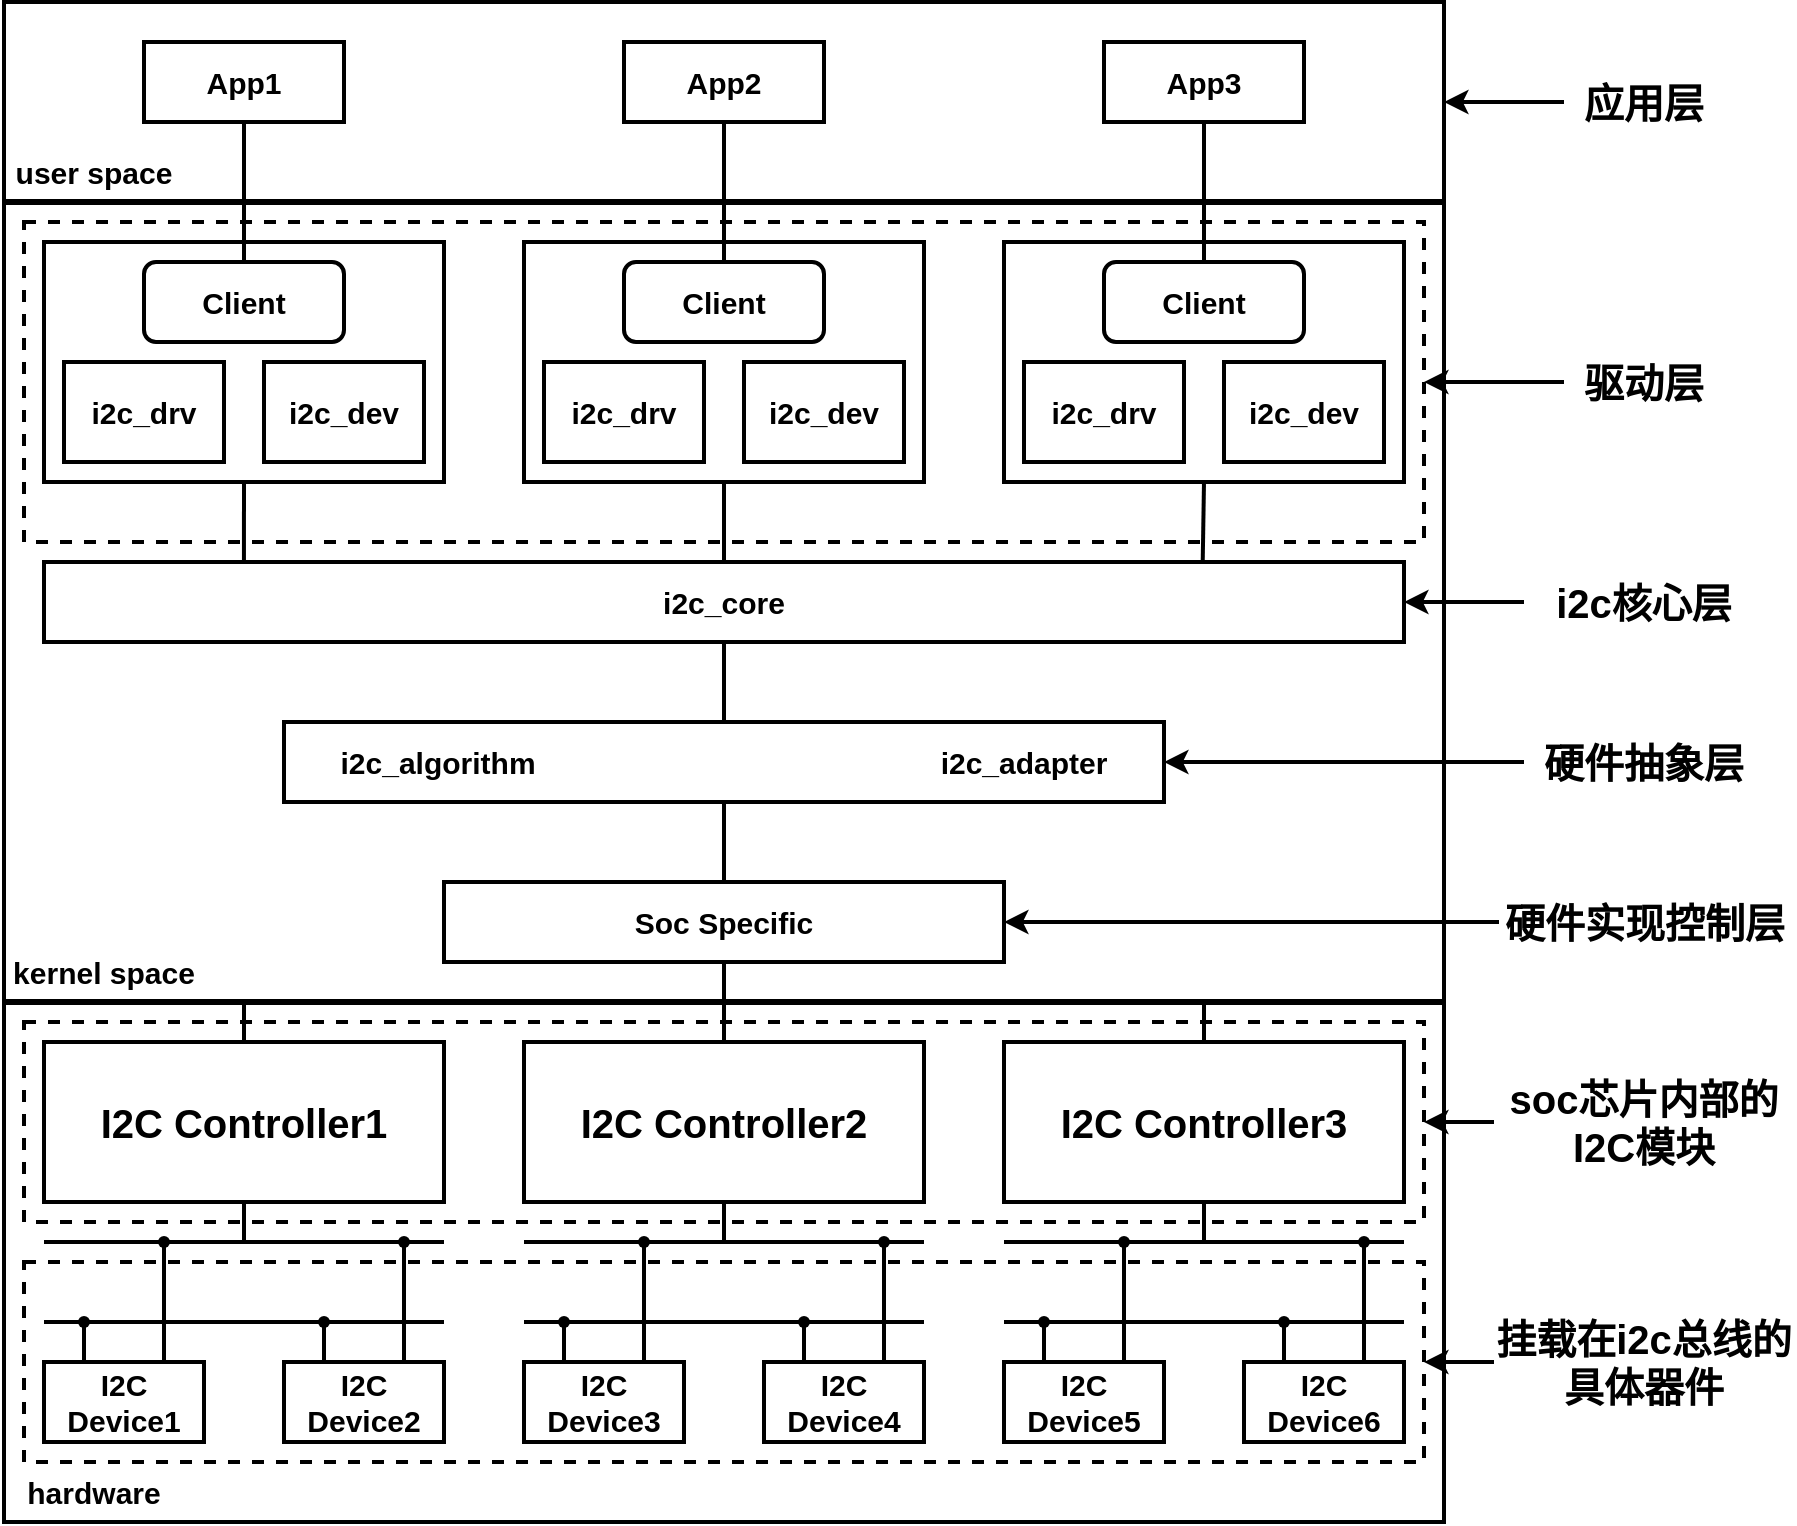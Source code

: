 <mxfile>
    <diagram id="TQsavpC0Fd3S4abRPh8f" name="第 1 页">
        <mxGraphModel dx="1479" dy="547" grid="1" gridSize="10" guides="1" tooltips="1" connect="1" arrows="1" fold="1" page="1" pageScale="1" pageWidth="980" pageHeight="1390" math="0" shadow="0">
            <root>
                <object label="" id="0">
                    <mxCell/>
                </object>
                <mxCell id="1" parent="0"/>
                <mxCell id="203" value="" style="rounded=0;whiteSpace=wrap;html=1;fontSize=15;strokeWidth=2;" vertex="1" parent="1">
                    <mxGeometry x="20" y="550" width="720" height="260" as="geometry"/>
                </mxCell>
                <mxCell id="236" value="" style="rounded=0;whiteSpace=wrap;html=1;dashed=1;fontSize=20;strokeWidth=2;" vertex="1" parent="1">
                    <mxGeometry x="30" y="680" width="700" height="100" as="geometry"/>
                </mxCell>
                <mxCell id="234" value="" style="rounded=0;whiteSpace=wrap;html=1;dashed=1;fontSize=20;strokeWidth=2;" vertex="1" parent="1">
                    <mxGeometry x="30" y="560" width="700" height="100" as="geometry"/>
                </mxCell>
                <mxCell id="202" value="" style="rounded=0;whiteSpace=wrap;html=1;fontSize=15;strokeWidth=2;" vertex="1" parent="1">
                    <mxGeometry x="20" y="150" width="720" height="400" as="geometry"/>
                </mxCell>
                <mxCell id="226" value="" style="rounded=0;whiteSpace=wrap;html=1;dashed=1;fontSize=20;strokeWidth=2;" vertex="1" parent="1">
                    <mxGeometry x="30" y="160" width="700" height="160" as="geometry"/>
                </mxCell>
                <mxCell id="201" value="" style="rounded=0;whiteSpace=wrap;html=1;fontSize=15;strokeWidth=2;" vertex="1" parent="1">
                    <mxGeometry x="20" y="50" width="720" height="100" as="geometry"/>
                </mxCell>
                <mxCell id="109" value="App1" style="rounded=0;whiteSpace=wrap;html=1;strokeWidth=2;fontSize=15;fontStyle=1" vertex="1" parent="1">
                    <mxGeometry x="90" y="70" width="100" height="40" as="geometry"/>
                </mxCell>
                <mxCell id="110" value="" style="rounded=0;whiteSpace=wrap;html=1;fontSize=15;strokeWidth=2;" vertex="1" parent="1">
                    <mxGeometry x="40" y="170" width="200" height="120" as="geometry"/>
                </mxCell>
                <mxCell id="111" value="i2c_drv" style="rounded=0;whiteSpace=wrap;html=1;strokeWidth=2;fontSize=15;fontStyle=1" vertex="1" parent="1">
                    <mxGeometry x="50" y="230" width="80" height="50" as="geometry"/>
                </mxCell>
                <mxCell id="112" value="i2c_dev" style="rounded=0;whiteSpace=wrap;html=1;strokeWidth=2;fontSize=15;fontStyle=1" vertex="1" parent="1">
                    <mxGeometry x="150" y="230" width="80" height="50" as="geometry"/>
                </mxCell>
                <mxCell id="113" value="Client" style="rounded=1;whiteSpace=wrap;html=1;fontSize=15;strokeWidth=2;fontStyle=1" vertex="1" parent="1">
                    <mxGeometry x="90" y="180" width="100" height="40" as="geometry"/>
                </mxCell>
                <mxCell id="114" value="" style="endArrow=none;html=1;fontSize=15;entryX=0.5;entryY=1;entryDx=0;entryDy=0;exitX=0.5;exitY=0;exitDx=0;exitDy=0;strokeWidth=2;" edge="1" parent="1" source="113" target="109">
                    <mxGeometry width="50" height="50" relative="1" as="geometry">
                        <mxPoint x="150" y="190" as="sourcePoint"/>
                        <mxPoint x="200" y="140" as="targetPoint"/>
                    </mxGeometry>
                </mxCell>
                <mxCell id="115" value="App2" style="rounded=0;whiteSpace=wrap;html=1;strokeWidth=2;fontSize=15;fontStyle=1" vertex="1" parent="1">
                    <mxGeometry x="330" y="70" width="100" height="40" as="geometry"/>
                </mxCell>
                <mxCell id="116" value="" style="rounded=0;whiteSpace=wrap;html=1;fontSize=15;strokeWidth=2;" vertex="1" parent="1">
                    <mxGeometry x="280" y="170" width="200" height="120" as="geometry"/>
                </mxCell>
                <mxCell id="117" value="i2c_drv" style="rounded=0;whiteSpace=wrap;html=1;strokeWidth=2;fontSize=15;fontStyle=1" vertex="1" parent="1">
                    <mxGeometry x="290" y="230" width="80" height="50" as="geometry"/>
                </mxCell>
                <mxCell id="118" value="i2c_dev" style="rounded=0;whiteSpace=wrap;html=1;strokeWidth=2;fontSize=15;fontStyle=1" vertex="1" parent="1">
                    <mxGeometry x="390" y="230" width="80" height="50" as="geometry"/>
                </mxCell>
                <mxCell id="119" value="Client" style="rounded=1;whiteSpace=wrap;html=1;fontSize=15;strokeWidth=2;fontStyle=1" vertex="1" parent="1">
                    <mxGeometry x="330" y="180" width="100" height="40" as="geometry"/>
                </mxCell>
                <mxCell id="120" value="" style="endArrow=none;html=1;fontSize=15;entryX=0.5;entryY=1;entryDx=0;entryDy=0;exitX=0.5;exitY=0;exitDx=0;exitDy=0;strokeWidth=2;" edge="1" parent="1" source="119" target="115">
                    <mxGeometry width="50" height="50" relative="1" as="geometry">
                        <mxPoint x="390" y="190" as="sourcePoint"/>
                        <mxPoint x="440" y="140" as="targetPoint"/>
                    </mxGeometry>
                </mxCell>
                <mxCell id="121" value="App3" style="rounded=0;whiteSpace=wrap;html=1;strokeWidth=2;fontSize=15;fontStyle=1" vertex="1" parent="1">
                    <mxGeometry x="570" y="70" width="100" height="40" as="geometry"/>
                </mxCell>
                <mxCell id="122" value="" style="rounded=0;whiteSpace=wrap;html=1;fontSize=15;strokeWidth=2;" vertex="1" parent="1">
                    <mxGeometry x="520" y="170" width="200" height="120" as="geometry"/>
                </mxCell>
                <mxCell id="123" value="i2c_drv" style="rounded=0;whiteSpace=wrap;html=1;strokeWidth=2;fontSize=15;fontStyle=1" vertex="1" parent="1">
                    <mxGeometry x="530" y="230" width="80" height="50" as="geometry"/>
                </mxCell>
                <mxCell id="124" value="i2c_dev" style="rounded=0;whiteSpace=wrap;html=1;strokeWidth=2;fontSize=15;fontStyle=1" vertex="1" parent="1">
                    <mxGeometry x="630" y="230" width="80" height="50" as="geometry"/>
                </mxCell>
                <mxCell id="125" value="Client" style="rounded=1;whiteSpace=wrap;html=1;fontSize=15;strokeWidth=2;fontStyle=1" vertex="1" parent="1">
                    <mxGeometry x="570" y="180" width="100" height="40" as="geometry"/>
                </mxCell>
                <mxCell id="126" value="" style="endArrow=none;html=1;fontSize=15;entryX=0.5;entryY=1;entryDx=0;entryDy=0;exitX=0.5;exitY=0;exitDx=0;exitDy=0;strokeWidth=2;" edge="1" parent="1" source="125" target="121">
                    <mxGeometry width="50" height="50" relative="1" as="geometry">
                        <mxPoint x="630" y="190" as="sourcePoint"/>
                        <mxPoint x="680" y="140" as="targetPoint"/>
                    </mxGeometry>
                </mxCell>
                <mxCell id="127" value="&lt;b&gt;i2c_core&lt;/b&gt;" style="rounded=0;whiteSpace=wrap;html=1;fontSize=15;strokeWidth=2;" vertex="1" parent="1">
                    <mxGeometry x="40" y="330" width="680" height="40" as="geometry"/>
                </mxCell>
                <mxCell id="128" value="" style="endArrow=none;html=1;fontSize=15;strokeWidth=2;entryX=0.5;entryY=1;entryDx=0;entryDy=0;exitX=0.147;exitY=0.004;exitDx=0;exitDy=0;exitPerimeter=0;" edge="1" parent="1" source="127" target="110">
                    <mxGeometry width="50" height="50" relative="1" as="geometry">
                        <mxPoint x="210" y="290" as="sourcePoint"/>
                        <mxPoint x="260" y="240" as="targetPoint"/>
                    </mxGeometry>
                </mxCell>
                <mxCell id="129" value="" style="endArrow=none;html=1;fontSize=15;strokeWidth=2;entryX=0.5;entryY=1;entryDx=0;entryDy=0;exitX=0.5;exitY=0;exitDx=0;exitDy=0;" edge="1" parent="1" source="127" target="116">
                    <mxGeometry width="50" height="50" relative="1" as="geometry">
                        <mxPoint x="149.96" y="340.16" as="sourcePoint"/>
                        <mxPoint x="150" y="300" as="targetPoint"/>
                    </mxGeometry>
                </mxCell>
                <mxCell id="130" value="" style="endArrow=none;html=1;fontSize=15;strokeWidth=2;entryX=0.5;entryY=1;entryDx=0;entryDy=0;exitX=0.852;exitY=0.004;exitDx=0;exitDy=0;exitPerimeter=0;" edge="1" parent="1" source="127" target="122">
                    <mxGeometry width="50" height="50" relative="1" as="geometry">
                        <mxPoint x="390" y="340" as="sourcePoint"/>
                        <mxPoint x="390" y="300" as="targetPoint"/>
                    </mxGeometry>
                </mxCell>
                <mxCell id="132" value="&lt;b&gt;i2c_algorithm&lt;span style=&quot;white-space: pre&quot;&gt;&#9;&lt;/span&gt;&lt;span style=&quot;white-space: pre&quot;&gt;&#9;&lt;/span&gt;&lt;span style=&quot;white-space: pre&quot;&gt;&#9;&lt;/span&gt;&lt;span style=&quot;white-space: pre&quot;&gt;&#9;&lt;/span&gt;&lt;span style=&quot;white-space: pre&quot;&gt;&#9;&lt;/span&gt;&lt;span style=&quot;white-space: pre&quot;&gt;&#9;&lt;/span&gt;&lt;span style=&quot;white-space: pre&quot;&gt;&#9;&lt;/span&gt;i2c_adapter&lt;/b&gt;" style="rounded=0;whiteSpace=wrap;html=1;fontSize=15;strokeWidth=2;" vertex="1" parent="1">
                    <mxGeometry x="160" y="410" width="440" height="40" as="geometry"/>
                </mxCell>
                <mxCell id="133" value="" style="endArrow=none;html=1;fontSize=15;strokeWidth=2;entryX=0.5;entryY=1;entryDx=0;entryDy=0;exitX=0.5;exitY=0;exitDx=0;exitDy=0;" edge="1" parent="1" source="132" target="127">
                    <mxGeometry width="50" height="50" relative="1" as="geometry">
                        <mxPoint x="390" y="340" as="sourcePoint"/>
                        <mxPoint x="390" y="300" as="targetPoint"/>
                    </mxGeometry>
                </mxCell>
                <mxCell id="134" value="Soc Specific" style="rounded=0;whiteSpace=wrap;html=1;fontSize=15;strokeWidth=2;fontStyle=1" vertex="1" parent="1">
                    <mxGeometry x="240" y="490" width="280" height="40" as="geometry"/>
                </mxCell>
                <mxCell id="135" value="&lt;b&gt;&lt;font style=&quot;font-size: 20px&quot;&gt;I2C Controller1&lt;/font&gt;&lt;/b&gt;" style="rounded=0;whiteSpace=wrap;html=1;fontSize=15;strokeWidth=2;align=center;" vertex="1" parent="1">
                    <mxGeometry x="40" y="570" width="200" height="80" as="geometry"/>
                </mxCell>
                <mxCell id="137" value="" style="endArrow=none;html=1;fontSize=20;strokeWidth=2;entryX=0.5;entryY=1;entryDx=0;entryDy=0;exitX=0.5;exitY=0;exitDx=0;exitDy=0;rounded=0;" edge="1" parent="1" source="135" target="134">
                    <mxGeometry width="50" height="50" relative="1" as="geometry">
                        <mxPoint x="300" y="630" as="sourcePoint"/>
                        <mxPoint x="350" y="580" as="targetPoint"/>
                        <Array as="points">
                            <mxPoint x="140" y="550"/>
                            <mxPoint x="380" y="550"/>
                        </Array>
                    </mxGeometry>
                </mxCell>
                <mxCell id="139" value="&lt;font style=&quot;font-size: 15px&quot;&gt;I2C Device2&lt;/font&gt;" style="rounded=0;whiteSpace=wrap;html=1;fontSize=15;strokeWidth=2;fontStyle=1" vertex="1" parent="1">
                    <mxGeometry x="160" y="730" width="80" height="40" as="geometry"/>
                </mxCell>
                <mxCell id="140" value="" style="endArrow=none;html=1;rounded=0;fontSize=15;strokeWidth=2;startArrow=none;" edge="1" parent="1" source="154">
                    <mxGeometry width="50" height="50" relative="1" as="geometry">
                        <mxPoint x="40" y="670" as="sourcePoint"/>
                        <mxPoint x="240" y="670" as="targetPoint"/>
                    </mxGeometry>
                </mxCell>
                <mxCell id="141" value="" style="endArrow=none;html=1;rounded=0;fontSize=15;strokeWidth=2;startArrow=none;" edge="1" parent="1" source="152">
                    <mxGeometry width="50" height="50" relative="1" as="geometry">
                        <mxPoint x="40" y="710" as="sourcePoint"/>
                        <mxPoint x="240" y="710" as="targetPoint"/>
                    </mxGeometry>
                </mxCell>
                <mxCell id="144" value="" style="endArrow=none;html=1;rounded=0;fontSize=15;strokeWidth=2;exitX=0.75;exitY=0;exitDx=0;exitDy=0;" edge="1" parent="1" source="139">
                    <mxGeometry width="50" height="50" relative="1" as="geometry">
                        <mxPoint x="100" y="740" as="sourcePoint"/>
                        <mxPoint x="220" y="670" as="targetPoint"/>
                    </mxGeometry>
                </mxCell>
                <mxCell id="145" value="" style="endArrow=none;html=1;rounded=0;fontSize=15;strokeWidth=2;exitX=0.25;exitY=0;exitDx=0;exitDy=0;" edge="1" parent="1" source="139">
                    <mxGeometry width="50" height="50" relative="1" as="geometry">
                        <mxPoint x="40" y="740" as="sourcePoint"/>
                        <mxPoint x="180" y="710" as="targetPoint"/>
                    </mxGeometry>
                </mxCell>
                <mxCell id="146" value="&lt;font style=&quot;font-size: 15px;&quot;&gt;I2C Device1&lt;/font&gt;" style="rounded=0;whiteSpace=wrap;html=1;fontSize=15;strokeWidth=2;fontStyle=1" vertex="1" parent="1">
                    <mxGeometry x="40" y="730" width="80" height="40" as="geometry"/>
                </mxCell>
                <mxCell id="147" value="" style="endArrow=none;html=1;rounded=0;fontSize=15;strokeWidth=2;exitX=0.75;exitY=0;exitDx=0;exitDy=0;" edge="1" parent="1" source="146">
                    <mxGeometry width="50" height="50" relative="1" as="geometry">
                        <mxPoint x="-20" y="740" as="sourcePoint"/>
                        <mxPoint x="100" y="670" as="targetPoint"/>
                    </mxGeometry>
                </mxCell>
                <mxCell id="148" value="" style="endArrow=none;html=1;rounded=0;fontSize=15;strokeWidth=2;exitX=0.25;exitY=0;exitDx=0;exitDy=0;" edge="1" parent="1" source="146">
                    <mxGeometry width="50" height="50" relative="1" as="geometry">
                        <mxPoint x="-80" y="740" as="sourcePoint"/>
                        <mxPoint x="60" y="710" as="targetPoint"/>
                    </mxGeometry>
                </mxCell>
                <mxCell id="149" value="" style="shape=waypoint;sketch=0;fillStyle=solid;size=6;pointerEvents=1;points=[];fillColor=none;resizable=0;rotatable=0;perimeter=centerPerimeter;snapToPoint=1;fontSize=15;strokeWidth=1;" vertex="1" parent="1">
                    <mxGeometry x="80" y="650" width="40" height="40" as="geometry"/>
                </mxCell>
                <mxCell id="150" value="" style="endArrow=none;html=1;rounded=0;fontSize=15;strokeWidth=2;" edge="1" parent="1" target="149">
                    <mxGeometry width="50" height="50" relative="1" as="geometry">
                        <mxPoint x="40" y="670" as="sourcePoint"/>
                        <mxPoint x="240" y="670" as="targetPoint"/>
                    </mxGeometry>
                </mxCell>
                <mxCell id="151" value="" style="shape=waypoint;sketch=0;fillStyle=solid;size=6;pointerEvents=1;points=[];fillColor=none;resizable=0;rotatable=0;perimeter=centerPerimeter;snapToPoint=1;fontSize=15;strokeWidth=1;" vertex="1" parent="1">
                    <mxGeometry x="40" y="690" width="40" height="40" as="geometry"/>
                </mxCell>
                <mxCell id="152" value="" style="shape=waypoint;sketch=0;fillStyle=solid;size=6;pointerEvents=1;points=[];fillColor=none;resizable=0;rotatable=0;perimeter=centerPerimeter;snapToPoint=1;fontSize=15;strokeWidth=1;" vertex="1" parent="1">
                    <mxGeometry x="160" y="690" width="40" height="40" as="geometry"/>
                </mxCell>
                <mxCell id="153" value="" style="endArrow=none;html=1;rounded=0;fontSize=15;strokeWidth=2;" edge="1" parent="1" target="152">
                    <mxGeometry width="50" height="50" relative="1" as="geometry">
                        <mxPoint x="40" y="710" as="sourcePoint"/>
                        <mxPoint x="240" y="710" as="targetPoint"/>
                    </mxGeometry>
                </mxCell>
                <mxCell id="154" value="" style="shape=waypoint;sketch=0;fillStyle=solid;size=6;pointerEvents=1;points=[];fillColor=none;resizable=0;rotatable=0;perimeter=centerPerimeter;snapToPoint=1;fontSize=15;strokeWidth=1;" vertex="1" parent="1">
                    <mxGeometry x="200" y="650" width="40" height="40" as="geometry"/>
                </mxCell>
                <mxCell id="155" value="" style="endArrow=none;html=1;rounded=0;fontSize=15;strokeWidth=2;startArrow=none;" edge="1" parent="1" source="149" target="154">
                    <mxGeometry width="50" height="50" relative="1" as="geometry">
                        <mxPoint x="100" y="670" as="sourcePoint"/>
                        <mxPoint x="240" y="670" as="targetPoint"/>
                    </mxGeometry>
                </mxCell>
                <mxCell id="156" value="" style="endArrow=none;html=1;rounded=0;fontSize=15;strokeWidth=2;entryX=0.5;entryY=1;entryDx=0;entryDy=0;" edge="1" parent="1" target="135">
                    <mxGeometry width="50" height="50" relative="1" as="geometry">
                        <mxPoint x="140" y="670" as="sourcePoint"/>
                        <mxPoint x="170" y="640" as="targetPoint"/>
                    </mxGeometry>
                </mxCell>
                <mxCell id="157" value="&lt;b&gt;&lt;font style=&quot;font-size: 20px&quot;&gt;I2C Controller3&lt;/font&gt;&lt;/b&gt;" style="rounded=0;whiteSpace=wrap;html=1;fontSize=15;strokeWidth=2;align=center;" vertex="1" parent="1">
                    <mxGeometry x="520" y="570" width="200" height="80" as="geometry"/>
                </mxCell>
                <mxCell id="158" value="&lt;font style=&quot;font-size: 15px&quot;&gt;I2C Device6&lt;/font&gt;" style="rounded=0;whiteSpace=wrap;html=1;fontSize=15;strokeWidth=2;fontStyle=1" vertex="1" parent="1">
                    <mxGeometry x="640" y="730" width="80" height="40" as="geometry"/>
                </mxCell>
                <mxCell id="159" value="" style="endArrow=none;html=1;rounded=0;fontSize=15;strokeWidth=2;startArrow=none;" edge="1" parent="1" source="171">
                    <mxGeometry width="50" height="50" relative="1" as="geometry">
                        <mxPoint x="520" y="670" as="sourcePoint"/>
                        <mxPoint x="720" y="670" as="targetPoint"/>
                    </mxGeometry>
                </mxCell>
                <mxCell id="160" value="" style="endArrow=none;html=1;rounded=0;fontSize=15;strokeWidth=2;startArrow=none;" edge="1" parent="1" source="169">
                    <mxGeometry width="50" height="50" relative="1" as="geometry">
                        <mxPoint x="520" y="710" as="sourcePoint"/>
                        <mxPoint x="720" y="710" as="targetPoint"/>
                    </mxGeometry>
                </mxCell>
                <mxCell id="161" value="" style="endArrow=none;html=1;rounded=0;fontSize=15;strokeWidth=2;exitX=0.75;exitY=0;exitDx=0;exitDy=0;" edge="1" parent="1" source="158">
                    <mxGeometry width="50" height="50" relative="1" as="geometry">
                        <mxPoint x="580" y="740" as="sourcePoint"/>
                        <mxPoint x="700" y="670" as="targetPoint"/>
                    </mxGeometry>
                </mxCell>
                <mxCell id="162" value="" style="endArrow=none;html=1;rounded=0;fontSize=15;strokeWidth=2;exitX=0.25;exitY=0;exitDx=0;exitDy=0;" edge="1" parent="1" source="158">
                    <mxGeometry width="50" height="50" relative="1" as="geometry">
                        <mxPoint x="520" y="740" as="sourcePoint"/>
                        <mxPoint x="660" y="710" as="targetPoint"/>
                    </mxGeometry>
                </mxCell>
                <mxCell id="163" value="&lt;font style=&quot;font-size: 15px&quot;&gt;I2C Device5&lt;/font&gt;" style="rounded=0;whiteSpace=wrap;html=1;fontSize=15;strokeWidth=2;fontStyle=1" vertex="1" parent="1">
                    <mxGeometry x="520" y="730" width="80" height="40" as="geometry"/>
                </mxCell>
                <mxCell id="164" value="" style="endArrow=none;html=1;rounded=0;fontSize=15;strokeWidth=2;exitX=0.75;exitY=0;exitDx=0;exitDy=0;" edge="1" parent="1" source="163">
                    <mxGeometry width="50" height="50" relative="1" as="geometry">
                        <mxPoint x="460" y="740" as="sourcePoint"/>
                        <mxPoint x="580" y="670" as="targetPoint"/>
                    </mxGeometry>
                </mxCell>
                <mxCell id="165" value="" style="endArrow=none;html=1;rounded=0;fontSize=15;strokeWidth=2;exitX=0.25;exitY=0;exitDx=0;exitDy=0;" edge="1" parent="1" source="163">
                    <mxGeometry width="50" height="50" relative="1" as="geometry">
                        <mxPoint x="400" y="740" as="sourcePoint"/>
                        <mxPoint x="540" y="710" as="targetPoint"/>
                    </mxGeometry>
                </mxCell>
                <mxCell id="166" value="" style="shape=waypoint;sketch=0;fillStyle=solid;size=6;pointerEvents=1;points=[];fillColor=none;resizable=0;rotatable=0;perimeter=centerPerimeter;snapToPoint=1;fontSize=15;strokeWidth=1;" vertex="1" parent="1">
                    <mxGeometry x="560" y="650" width="40" height="40" as="geometry"/>
                </mxCell>
                <mxCell id="167" value="" style="endArrow=none;html=1;rounded=0;fontSize=15;strokeWidth=2;" edge="1" parent="1" target="166">
                    <mxGeometry width="50" height="50" relative="1" as="geometry">
                        <mxPoint x="520" y="670" as="sourcePoint"/>
                        <mxPoint x="720" y="670" as="targetPoint"/>
                    </mxGeometry>
                </mxCell>
                <mxCell id="168" value="" style="shape=waypoint;sketch=0;fillStyle=solid;size=6;pointerEvents=1;points=[];fillColor=none;resizable=0;rotatable=0;perimeter=centerPerimeter;snapToPoint=1;fontSize=15;strokeWidth=1;" vertex="1" parent="1">
                    <mxGeometry x="520" y="690" width="40" height="40" as="geometry"/>
                </mxCell>
                <mxCell id="169" value="" style="shape=waypoint;sketch=0;fillStyle=solid;size=6;pointerEvents=1;points=[];fillColor=none;resizable=0;rotatable=0;perimeter=centerPerimeter;snapToPoint=1;fontSize=15;strokeWidth=1;" vertex="1" parent="1">
                    <mxGeometry x="640" y="690" width="40" height="40" as="geometry"/>
                </mxCell>
                <mxCell id="170" value="" style="endArrow=none;html=1;rounded=0;fontSize=15;strokeWidth=2;" edge="1" parent="1" target="169">
                    <mxGeometry width="50" height="50" relative="1" as="geometry">
                        <mxPoint x="520" y="710" as="sourcePoint"/>
                        <mxPoint x="720" y="710" as="targetPoint"/>
                    </mxGeometry>
                </mxCell>
                <mxCell id="171" value="" style="shape=waypoint;sketch=0;fillStyle=solid;size=6;pointerEvents=1;points=[];fillColor=none;resizable=0;rotatable=0;perimeter=centerPerimeter;snapToPoint=1;fontSize=15;strokeWidth=1;" vertex="1" parent="1">
                    <mxGeometry x="680" y="650" width="40" height="40" as="geometry"/>
                </mxCell>
                <mxCell id="172" value="" style="endArrow=none;html=1;rounded=0;fontSize=15;strokeWidth=2;startArrow=none;" edge="1" parent="1" source="166" target="171">
                    <mxGeometry width="50" height="50" relative="1" as="geometry">
                        <mxPoint x="580" y="670" as="sourcePoint"/>
                        <mxPoint x="720" y="670" as="targetPoint"/>
                    </mxGeometry>
                </mxCell>
                <mxCell id="173" value="" style="endArrow=none;html=1;rounded=0;fontSize=15;strokeWidth=2;entryX=0.5;entryY=1;entryDx=0;entryDy=0;" edge="1" parent="1" target="157">
                    <mxGeometry width="50" height="50" relative="1" as="geometry">
                        <mxPoint x="620" y="670" as="sourcePoint"/>
                        <mxPoint x="650" y="640" as="targetPoint"/>
                    </mxGeometry>
                </mxCell>
                <mxCell id="174" value="" style="endArrow=none;html=1;rounded=0;fontSize=15;strokeWidth=2;entryX=0.5;entryY=1;entryDx=0;entryDy=0;exitX=0.5;exitY=0;exitDx=0;exitDy=0;" edge="1" parent="1" source="157" target="134">
                    <mxGeometry width="50" height="50" relative="1" as="geometry">
                        <mxPoint x="340" y="710" as="sourcePoint"/>
                        <mxPoint x="390" y="660" as="targetPoint"/>
                        <Array as="points">
                            <mxPoint x="620" y="550"/>
                            <mxPoint x="380" y="550"/>
                        </Array>
                    </mxGeometry>
                </mxCell>
                <mxCell id="175" value="" style="endArrow=none;html=1;rounded=0;fontSize=15;strokeWidth=2;entryX=0.5;entryY=1;entryDx=0;entryDy=0;exitX=0.5;exitY=0;exitDx=0;exitDy=0;" edge="1" parent="1" source="134" target="132">
                    <mxGeometry width="50" height="50" relative="1" as="geometry">
                        <mxPoint x="340" y="500" as="sourcePoint"/>
                        <mxPoint x="390" y="450" as="targetPoint"/>
                    </mxGeometry>
                </mxCell>
                <mxCell id="176" value="" style="endArrow=none;html=1;rounded=0;fontSize=15;strokeWidth=3;entryX=1;entryY=1;entryDx=0;entryDy=0;exitX=0;exitY=1;exitDx=0;exitDy=0;" edge="1" parent="1" source="201" target="201">
                    <mxGeometry width="50" height="50" relative="1" as="geometry">
                        <mxPoint x="40" y="150" as="sourcePoint"/>
                        <mxPoint x="720" y="150" as="targetPoint"/>
                    </mxGeometry>
                </mxCell>
                <mxCell id="177" value="" style="endArrow=none;html=1;rounded=0;fontSize=15;strokeWidth=3;entryX=1;entryY=1;entryDx=0;entryDy=0;exitX=0;exitY=1;exitDx=0;exitDy=0;" edge="1" parent="1" source="202" target="202">
                    <mxGeometry width="50" height="50" relative="1" as="geometry">
                        <mxPoint x="40" y="550" as="sourcePoint"/>
                        <mxPoint x="720" y="550" as="targetPoint"/>
                    </mxGeometry>
                </mxCell>
                <mxCell id="179" value="&lt;b&gt;&lt;font style=&quot;font-size: 20px&quot;&gt;I2C Controller2&lt;/font&gt;&lt;/b&gt;" style="rounded=0;whiteSpace=wrap;html=1;fontSize=15;strokeWidth=2;align=center;" vertex="1" parent="1">
                    <mxGeometry x="280" y="570" width="200" height="80" as="geometry"/>
                </mxCell>
                <mxCell id="180" value="&lt;font style=&quot;font-size: 15px&quot;&gt;I2C Device4&lt;/font&gt;" style="rounded=0;whiteSpace=wrap;html=1;fontSize=15;strokeWidth=2;fontStyle=1" vertex="1" parent="1">
                    <mxGeometry x="400" y="730" width="80" height="40" as="geometry"/>
                </mxCell>
                <mxCell id="181" value="" style="endArrow=none;html=1;rounded=0;fontSize=15;strokeWidth=2;startArrow=none;" edge="1" parent="1" source="193">
                    <mxGeometry width="50" height="50" relative="1" as="geometry">
                        <mxPoint x="280" y="670" as="sourcePoint"/>
                        <mxPoint x="480" y="670" as="targetPoint"/>
                    </mxGeometry>
                </mxCell>
                <mxCell id="182" value="" style="endArrow=none;html=1;rounded=0;fontSize=15;strokeWidth=2;startArrow=none;" edge="1" parent="1" source="191">
                    <mxGeometry width="50" height="50" relative="1" as="geometry">
                        <mxPoint x="280" y="710" as="sourcePoint"/>
                        <mxPoint x="480" y="710" as="targetPoint"/>
                    </mxGeometry>
                </mxCell>
                <mxCell id="183" value="" style="endArrow=none;html=1;rounded=0;fontSize=15;strokeWidth=2;exitX=0.75;exitY=0;exitDx=0;exitDy=0;" edge="1" parent="1" source="180">
                    <mxGeometry width="50" height="50" relative="1" as="geometry">
                        <mxPoint x="340" y="740" as="sourcePoint"/>
                        <mxPoint x="460" y="670" as="targetPoint"/>
                    </mxGeometry>
                </mxCell>
                <mxCell id="184" value="" style="endArrow=none;html=1;rounded=0;fontSize=15;strokeWidth=2;exitX=0.25;exitY=0;exitDx=0;exitDy=0;" edge="1" parent="1" source="180">
                    <mxGeometry width="50" height="50" relative="1" as="geometry">
                        <mxPoint x="280" y="740" as="sourcePoint"/>
                        <mxPoint x="420" y="710" as="targetPoint"/>
                    </mxGeometry>
                </mxCell>
                <mxCell id="185" value="&lt;font style=&quot;font-size: 15px&quot;&gt;I2C Device3&lt;/font&gt;" style="rounded=0;whiteSpace=wrap;html=1;fontSize=15;strokeWidth=2;fontStyle=1" vertex="1" parent="1">
                    <mxGeometry x="280" y="730" width="80" height="40" as="geometry"/>
                </mxCell>
                <mxCell id="186" value="" style="endArrow=none;html=1;rounded=0;fontSize=15;strokeWidth=2;exitX=0.75;exitY=0;exitDx=0;exitDy=0;" edge="1" parent="1" source="185">
                    <mxGeometry width="50" height="50" relative="1" as="geometry">
                        <mxPoint x="220" y="740" as="sourcePoint"/>
                        <mxPoint x="340" y="670" as="targetPoint"/>
                    </mxGeometry>
                </mxCell>
                <mxCell id="187" value="" style="endArrow=none;html=1;rounded=0;fontSize=15;strokeWidth=2;exitX=0.25;exitY=0;exitDx=0;exitDy=0;" edge="1" parent="1" source="185">
                    <mxGeometry width="50" height="50" relative="1" as="geometry">
                        <mxPoint x="160" y="740" as="sourcePoint"/>
                        <mxPoint x="300" y="710" as="targetPoint"/>
                    </mxGeometry>
                </mxCell>
                <mxCell id="188" value="" style="shape=waypoint;sketch=0;fillStyle=solid;size=6;pointerEvents=1;points=[];fillColor=none;resizable=0;rotatable=0;perimeter=centerPerimeter;snapToPoint=1;fontSize=15;strokeWidth=1;" vertex="1" parent="1">
                    <mxGeometry x="320" y="650" width="40" height="40" as="geometry"/>
                </mxCell>
                <mxCell id="189" value="" style="endArrow=none;html=1;rounded=0;fontSize=15;strokeWidth=2;" edge="1" parent="1" target="188">
                    <mxGeometry width="50" height="50" relative="1" as="geometry">
                        <mxPoint x="280" y="670" as="sourcePoint"/>
                        <mxPoint x="480" y="670" as="targetPoint"/>
                    </mxGeometry>
                </mxCell>
                <mxCell id="190" value="" style="shape=waypoint;sketch=0;fillStyle=solid;size=6;pointerEvents=1;points=[];fillColor=none;resizable=0;rotatable=0;perimeter=centerPerimeter;snapToPoint=1;fontSize=15;strokeWidth=1;" vertex="1" parent="1">
                    <mxGeometry x="280" y="690" width="40" height="40" as="geometry"/>
                </mxCell>
                <mxCell id="191" value="" style="shape=waypoint;sketch=0;fillStyle=solid;size=6;pointerEvents=1;points=[];fillColor=none;resizable=0;rotatable=0;perimeter=centerPerimeter;snapToPoint=1;fontSize=15;strokeWidth=1;" vertex="1" parent="1">
                    <mxGeometry x="400" y="690" width="40" height="40" as="geometry"/>
                </mxCell>
                <mxCell id="192" value="" style="endArrow=none;html=1;rounded=0;fontSize=15;strokeWidth=2;" edge="1" parent="1" target="191">
                    <mxGeometry width="50" height="50" relative="1" as="geometry">
                        <mxPoint x="280" y="710" as="sourcePoint"/>
                        <mxPoint x="480" y="710" as="targetPoint"/>
                    </mxGeometry>
                </mxCell>
                <mxCell id="193" value="" style="shape=waypoint;sketch=0;fillStyle=solid;size=6;pointerEvents=1;points=[];fillColor=none;resizable=0;rotatable=0;perimeter=centerPerimeter;snapToPoint=1;fontSize=15;strokeWidth=1;" vertex="1" parent="1">
                    <mxGeometry x="440" y="650" width="40" height="40" as="geometry"/>
                </mxCell>
                <mxCell id="194" value="" style="endArrow=none;html=1;rounded=0;fontSize=15;strokeWidth=2;startArrow=none;" edge="1" parent="1" source="188" target="193">
                    <mxGeometry width="50" height="50" relative="1" as="geometry">
                        <mxPoint x="340" y="670" as="sourcePoint"/>
                        <mxPoint x="480" y="670" as="targetPoint"/>
                    </mxGeometry>
                </mxCell>
                <mxCell id="195" value="" style="endArrow=none;html=1;rounded=0;fontSize=15;strokeWidth=2;entryX=0.5;entryY=1;entryDx=0;entryDy=0;" edge="1" parent="1" target="179">
                    <mxGeometry width="50" height="50" relative="1" as="geometry">
                        <mxPoint x="380" y="670" as="sourcePoint"/>
                        <mxPoint x="410" y="640" as="targetPoint"/>
                    </mxGeometry>
                </mxCell>
                <mxCell id="197" value="" style="endArrow=none;html=1;rounded=0;fontSize=15;strokeWidth=2;exitX=0.5;exitY=0;exitDx=0;exitDy=0;" edge="1" parent="1" source="179">
                    <mxGeometry width="50" height="50" relative="1" as="geometry">
                        <mxPoint x="370" y="580" as="sourcePoint"/>
                        <mxPoint x="380" y="530" as="targetPoint"/>
                    </mxGeometry>
                </mxCell>
                <mxCell id="204" value="&lt;b&gt;user space&lt;/b&gt;" style="text;html=1;strokeColor=none;fillColor=none;align=center;verticalAlign=middle;whiteSpace=wrap;rounded=0;fontSize=15;" vertex="1" parent="1">
                    <mxGeometry x="20" y="120" width="90" height="30" as="geometry"/>
                </mxCell>
                <mxCell id="205" value="&lt;b&gt;kernel space&lt;/b&gt;" style="text;html=1;strokeColor=none;fillColor=none;align=center;verticalAlign=middle;whiteSpace=wrap;rounded=0;fontSize=15;" vertex="1" parent="1">
                    <mxGeometry x="20" y="520" width="100" height="30" as="geometry"/>
                </mxCell>
                <mxCell id="206" value="&lt;b&gt;hardware&lt;/b&gt;" style="text;html=1;strokeColor=none;fillColor=none;align=center;verticalAlign=middle;whiteSpace=wrap;rounded=0;fontSize=15;" vertex="1" parent="1">
                    <mxGeometry x="20" y="780" width="90" height="30" as="geometry"/>
                </mxCell>
                <mxCell id="224" style="edgeStyle=none;rounded=0;html=1;exitX=0;exitY=0.5;exitDx=0;exitDy=0;entryX=1;entryY=0.5;entryDx=0;entryDy=0;fontSize=13;strokeWidth=2;" edge="1" parent="1" source="207" target="201">
                    <mxGeometry relative="1" as="geometry"/>
                </mxCell>
                <mxCell id="207" value="&lt;span style=&quot;font-size: 20px;&quot;&gt;&lt;font style=&quot;font-size: 20px;&quot;&gt;应用层&lt;/font&gt;&lt;/span&gt;" style="text;html=1;strokeColor=none;fillColor=none;align=center;verticalAlign=middle;whiteSpace=wrap;rounded=0;fontSize=20;fontStyle=1" vertex="1" parent="1">
                    <mxGeometry x="800" y="80" width="80" height="40" as="geometry"/>
                </mxCell>
                <mxCell id="227" style="edgeStyle=none;rounded=0;html=1;exitX=0;exitY=0.5;exitDx=0;exitDy=0;entryX=1;entryY=0.5;entryDx=0;entryDy=0;fontSize=20;strokeWidth=2;" edge="1" parent="1" source="209" target="226">
                    <mxGeometry relative="1" as="geometry"/>
                </mxCell>
                <mxCell id="209" value="&lt;span style=&quot;font-size: 20px&quot;&gt;&lt;font style=&quot;font-size: 20px&quot;&gt;驱动层&lt;/font&gt;&lt;/span&gt;" style="text;html=1;strokeColor=none;fillColor=none;align=center;verticalAlign=middle;whiteSpace=wrap;rounded=0;fontSize=20;fontStyle=1" vertex="1" parent="1">
                    <mxGeometry x="800" y="220" width="80" height="40" as="geometry"/>
                </mxCell>
                <mxCell id="229" style="edgeStyle=none;rounded=0;html=1;exitX=0;exitY=0.5;exitDx=0;exitDy=0;entryX=1;entryY=0.5;entryDx=0;entryDy=0;fontSize=20;strokeWidth=2;" edge="1" parent="1" source="210" target="127">
                    <mxGeometry relative="1" as="geometry"/>
                </mxCell>
                <mxCell id="210" value="&lt;font style=&quot;font-size: 20px;&quot;&gt;i2c核心层&lt;/font&gt;" style="text;html=1;strokeColor=none;fillColor=none;align=center;verticalAlign=middle;whiteSpace=wrap;rounded=0;fontSize=20;fontStyle=1" vertex="1" parent="1">
                    <mxGeometry x="780" y="330" width="120" height="40" as="geometry"/>
                </mxCell>
                <mxCell id="230" style="edgeStyle=none;rounded=0;html=1;exitX=0;exitY=0.5;exitDx=0;exitDy=0;fontSize=20;strokeWidth=2;" edge="1" parent="1" source="211" target="132">
                    <mxGeometry relative="1" as="geometry"/>
                </mxCell>
                <mxCell id="211" value="&lt;font style=&quot;font-size: 20px;&quot;&gt;硬件抽象层&lt;/font&gt;" style="text;html=1;strokeColor=none;fillColor=none;align=center;verticalAlign=middle;whiteSpace=wrap;rounded=0;fontSize=20;fontStyle=1" vertex="1" parent="1">
                    <mxGeometry x="780" y="410" width="120" height="40" as="geometry"/>
                </mxCell>
                <mxCell id="231" style="edgeStyle=none;rounded=0;html=1;exitX=0;exitY=0.5;exitDx=0;exitDy=0;entryX=1;entryY=0.5;entryDx=0;entryDy=0;fontSize=20;strokeWidth=2;" edge="1" parent="1" source="212" target="134">
                    <mxGeometry relative="1" as="geometry"/>
                </mxCell>
                <mxCell id="212" value="&lt;font style=&quot;font-size: 20px&quot;&gt;硬件实现控制层&lt;/font&gt;" style="text;html=1;strokeColor=none;fillColor=none;align=center;verticalAlign=middle;whiteSpace=wrap;rounded=0;fontSize=20;fontStyle=1" vertex="1" parent="1">
                    <mxGeometry x="767.5" y="490" width="145" height="40" as="geometry"/>
                </mxCell>
                <mxCell id="235" style="edgeStyle=none;rounded=0;html=1;exitX=0;exitY=0.5;exitDx=0;exitDy=0;fontSize=20;strokeWidth=2;" edge="1" parent="1" source="213" target="234">
                    <mxGeometry relative="1" as="geometry"/>
                </mxCell>
                <mxCell id="213" value="&lt;font style=&quot;font-size: 20px&quot;&gt;soc芯片内部的I2C模块&lt;/font&gt;" style="text;html=1;strokeColor=none;fillColor=none;align=center;verticalAlign=middle;whiteSpace=wrap;rounded=0;fontSize=16;fontStyle=1" vertex="1" parent="1">
                    <mxGeometry x="765" y="590" width="150" height="40" as="geometry"/>
                </mxCell>
                <mxCell id="237" style="edgeStyle=none;rounded=0;html=1;exitX=0;exitY=0.5;exitDx=0;exitDy=0;fontSize=20;strokeWidth=2;" edge="1" parent="1" source="214" target="236">
                    <mxGeometry relative="1" as="geometry"/>
                </mxCell>
                <mxCell id="214" value="&lt;font style=&quot;font-size: 20px&quot;&gt;挂载在i2c总线的具体器件&lt;/font&gt;" style="text;html=1;strokeColor=none;fillColor=none;align=center;verticalAlign=middle;whiteSpace=wrap;rounded=0;fontSize=20;fontStyle=1" vertex="1" parent="1">
                    <mxGeometry x="765" y="710" width="150" height="40" as="geometry"/>
                </mxCell>
            </root>
        </mxGraphModel>
    </diagram>
</mxfile>
